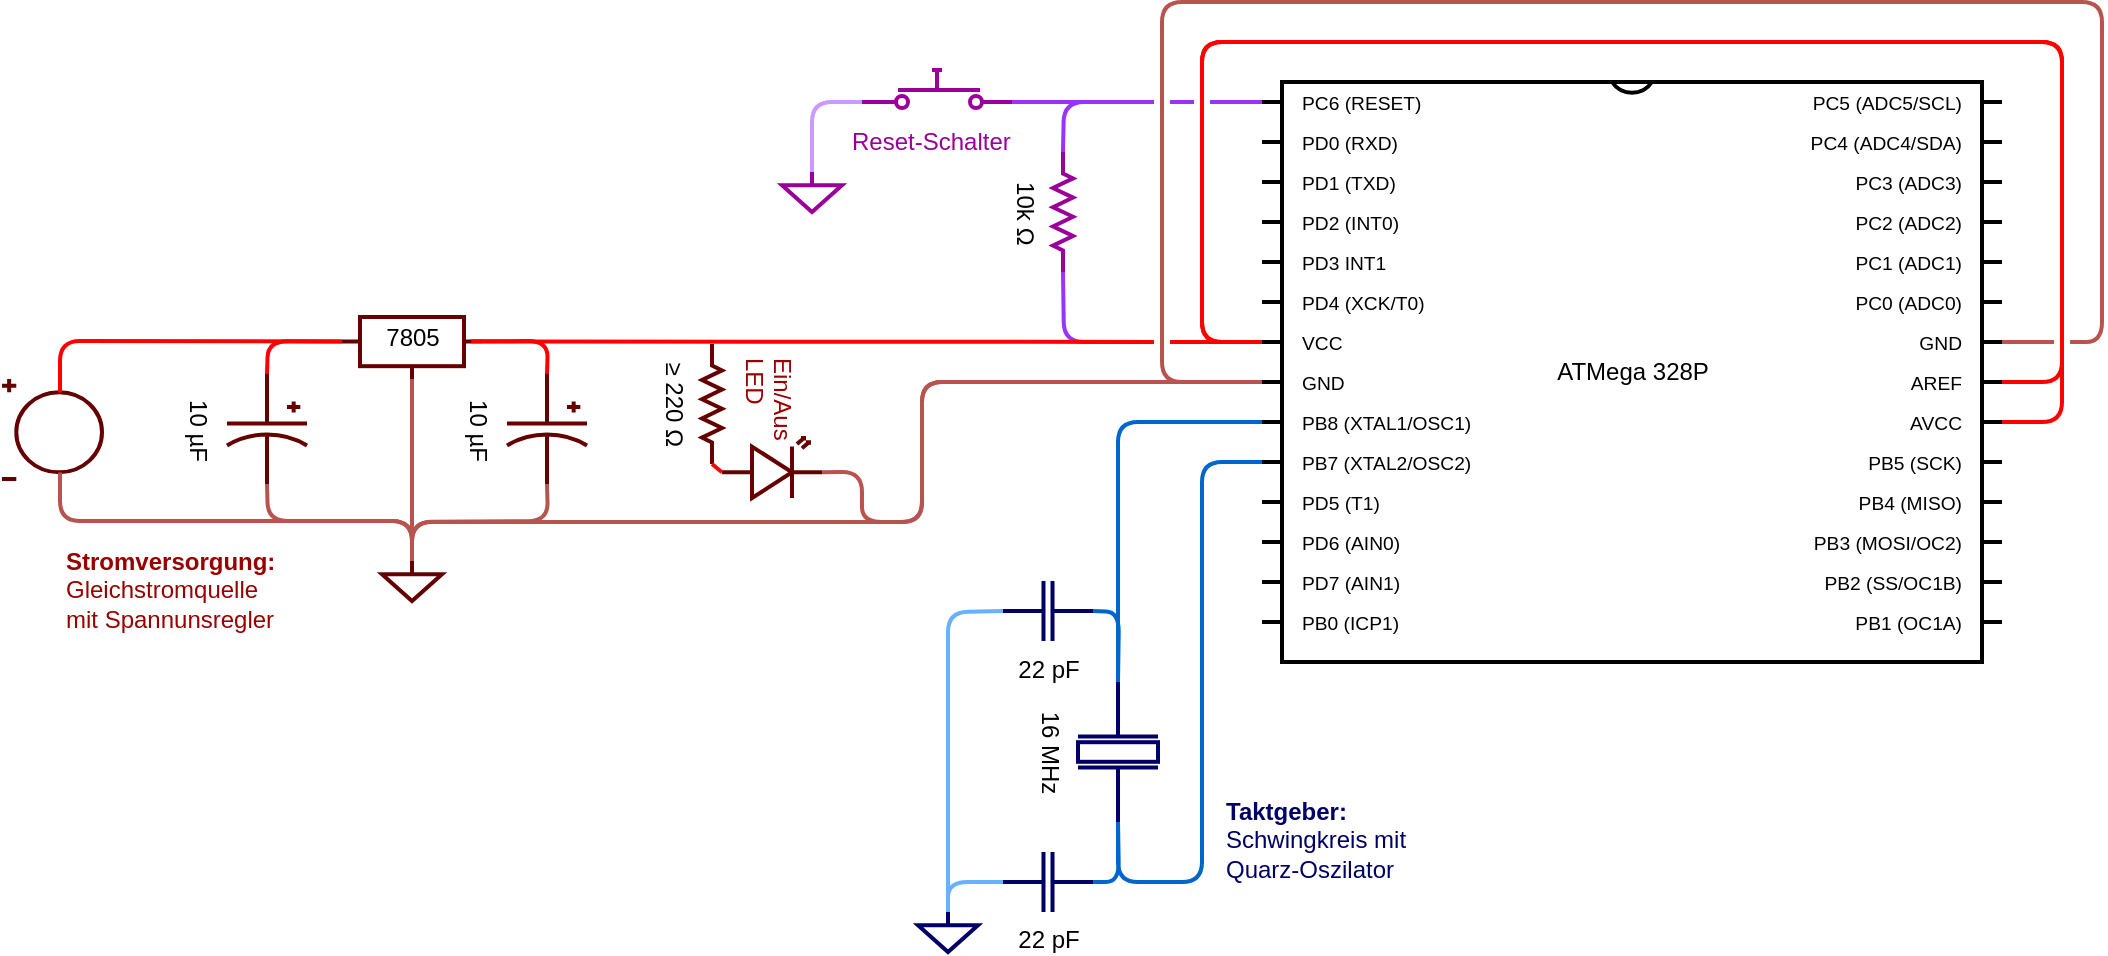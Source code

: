 <mxfile pages="2" version="11.2.4" type="device"><diagram name="Grundschaltung" id="7e0a89b8-554c-2b80-1dc8-d5c74ca68de4"><mxGraphModel dx="1567" dy="642" grid="1" gridSize="10" guides="1" tooltips="1" connect="1" arrows="1" fold="1" page="0" pageScale="1" pageWidth="1100" pageHeight="850" background="#ffffff" math="0" shadow="0"><root><mxCell id="0"/><mxCell id="1" parent="0"/><mxCell id="R-vUbkfp-k2koUblmmPQ-37" value="" style="endArrow=none;html=1;strokeColor=#FF0000;strokeWidth=2;exitX=0;exitY=0;exitDx=0;exitDy=130;exitPerimeter=0;entryX=1;entryY=0;entryDx=0;entryDy=150;entryPerimeter=0;jumpStyle=gap;" parent="1" source="R-vUbkfp-k2koUblmmPQ-1" target="R-vUbkfp-k2koUblmmPQ-1" edge="1"><mxGeometry width="100" relative="1" as="geometry"><mxPoint x="430" y="870" as="sourcePoint"/><mxPoint x="530" y="870" as="targetPoint"/><Array as="points"><mxPoint x="520" y="530"/><mxPoint x="520" y="380"/><mxPoint x="950" y="380"/><mxPoint x="950" y="550"/></Array></mxGeometry></mxCell><mxCell id="R-vUbkfp-k2koUblmmPQ-38" value="" style="endArrow=none;html=1;strokeColor=#FF0000;strokeWidth=2;exitX=0;exitY=0;exitDx=0;exitDy=130;exitPerimeter=0;entryX=1;entryY=0;entryDx=0;entryDy=170;entryPerimeter=0;jumpStyle=gap;" parent="1" source="R-vUbkfp-k2koUblmmPQ-1" target="R-vUbkfp-k2koUblmmPQ-1" edge="1"><mxGeometry width="100" relative="1" as="geometry"><mxPoint x="880" y="580" as="sourcePoint"/><mxPoint x="980" y="580" as="targetPoint"/><Array as="points"><mxPoint x="520" y="530"/><mxPoint x="520" y="380"/><mxPoint x="950" y="380"/><mxPoint x="950" y="570"/></Array></mxGeometry></mxCell><mxCell id="R-vUbkfp-k2koUblmmPQ-36" value="" style="endArrow=none;html=1;strokeColor=#b85450;strokeWidth=2;exitX=0;exitY=0;exitDx=0;exitDy=150;exitPerimeter=0;entryX=1;entryY=0;entryDx=0;entryDy=130;entryPerimeter=0;jumpStyle=gap;fillColor=#f8cecc;" parent="1" source="R-vUbkfp-k2koUblmmPQ-1" target="R-vUbkfp-k2koUblmmPQ-1" edge="1"><mxGeometry width="100" relative="1" as="geometry"><mxPoint x="430" y="660" as="sourcePoint"/><mxPoint x="530" y="660" as="targetPoint"/><Array as="points"><mxPoint x="500" y="550"/><mxPoint x="500" y="360"/><mxPoint x="970" y="360"/><mxPoint x="970" y="530"/></Array></mxGeometry></mxCell><mxCell id="R-vUbkfp-k2koUblmmPQ-67" value="" style="endArrow=none;html=1;strokeColor=#9933FF;strokeWidth=2;fontColor=#990099;entryX=0;entryY=0;entryDx=0;entryDy=130;entryPerimeter=0;exitX=1;exitY=0.5;exitDx=0;exitDy=0;exitPerimeter=0;jumpStyle=gap;" parent="1" source="R-vUbkfp-k2koUblmmPQ-57" target="R-vUbkfp-k2koUblmmPQ-1" edge="1"><mxGeometry width="100" relative="1" as="geometry"><mxPoint x="290" y="490" as="sourcePoint"/><mxPoint x="390" y="490" as="targetPoint"/><Array as="points"><mxPoint x="451" y="530"/></Array></mxGeometry></mxCell><mxCell id="R-vUbkfp-k2koUblmmPQ-1" value="ATMega 328P" style="shadow=0;dashed=0;align=center;fillColor=#ffffff;html=1;strokeWidth=2;shape=mxgraph.electrical.logic_gates.dual_inline_ic;labelNames=PC6 (RESET),PD0 (RXD),PD1 (TXD),PD2 (INT0),PD3 INT1,PD4 (XCK/T0),VCC,GND,PB8 (XTAL1/OSC1),PB7 (XTAL2/OSC2),PD5 (T1),PD6 (AIN0),PD7 (AIN1),PB0 (ICP1),PB1 (OC1A),PB2 (SS/OC1B),PB3 (MOSI/OC2),PB4 (MISO),PB5 (SCK),AVCC,AREF,GND,PC0 (ADC0),PC1 (ADC1),PC2 (ADC2),PC3 (ADC3),PC4 (ADC4/SDA),PC5 (ADC5/SCL);pinLabelType=cust;pinSpacing=20;labelCount=28;" parent="1" vertex="1"><mxGeometry x="550" y="400" width="370" height="290" as="geometry"/></mxCell><mxCell id="R-vUbkfp-k2koUblmmPQ-3" value="16 MHz" style="pointerEvents=1;verticalLabelPosition=bottom;shadow=0;dashed=0;align=center;fillColor=#ffffff;html=1;verticalAlign=top;strokeWidth=2;shape=mxgraph.electrical.miscellaneous.crystal_1;rotation=90;strokeColor=#000066;" parent="1" vertex="1"><mxGeometry x="443" y="715" width="70" height="40" as="geometry"/></mxCell><mxCell id="R-vUbkfp-k2koUblmmPQ-5" value="" style="verticalLabelPosition=bottom;shadow=0;dashed=0;align=center;fillColor=#ffffff;html=1;verticalAlign=top;strokeWidth=2;shape=mxgraph.electrical.abstract.voltage_regulator;strokeColor=#660000;" parent="1" vertex="1"><mxGeometry x="90" y="517.5" width="70" height="31" as="geometry"/></mxCell><mxCell id="R-vUbkfp-k2koUblmmPQ-6" value="&lt;div&gt;7805&lt;/div&gt;" style="text;html=1;resizable=0;points=[];autosize=1;align=center;verticalAlign=top;spacingTop=-4;strokeColor=none;" parent="1" vertex="1"><mxGeometry x="105" y="517.5" width="40" height="20" as="geometry"/></mxCell><mxCell id="R-vUbkfp-k2koUblmmPQ-9" value="" style="pointerEvents=1;verticalLabelPosition=bottom;shadow=0;dashed=0;align=center;fillColor=#ffffff;html=1;verticalAlign=top;strokeWidth=2;shape=mxgraph.electrical.signal_sources.signal_ground;strokeColor=#660000;" parent="1" vertex="1"><mxGeometry x="110" y="639.5" width="30" height="20" as="geometry"/></mxCell><mxCell id="R-vUbkfp-k2koUblmmPQ-10" value="" style="endArrow=none;html=1;strokeColor=#b85450;strokeWidth=2;entryX=0;entryY=0;entryDx=0;entryDy=150;entryPerimeter=0;jumpStyle=gap;exitX=0.5;exitY=0;exitDx=0;exitDy=0;exitPerimeter=0;fillColor=#f8cecc;" parent="1" source="R-vUbkfp-k2koUblmmPQ-9" target="R-vUbkfp-k2koUblmmPQ-1" edge="1"><mxGeometry width="100" relative="1" as="geometry"><mxPoint x="365" y="560" as="sourcePoint"/><mxPoint x="485" y="770" as="targetPoint"/><Array as="points"><mxPoint x="125" y="620"/><mxPoint x="285" y="620"/><mxPoint x="380" y="620"/><mxPoint x="380" y="550"/></Array></mxGeometry></mxCell><mxCell id="R-vUbkfp-k2koUblmmPQ-11" value="" style="endArrow=none;html=1;strokeColor=#FF0000;strokeWidth=2;entryX=0;entryY=0;entryDx=0;entryDy=130;entryPerimeter=0;exitX=1;exitY=0.395;exitDx=0;exitDy=0;exitPerimeter=0;jumpStyle=gap;" parent="1" source="R-vUbkfp-k2koUblmmPQ-5" target="R-vUbkfp-k2koUblmmPQ-1" edge="1"><mxGeometry width="100" relative="1" as="geometry"><mxPoint x="315" y="530" as="sourcePoint"/><mxPoint x="415" y="530" as="targetPoint"/></mxGeometry></mxCell><mxCell id="R-vUbkfp-k2koUblmmPQ-12" value="" style="endArrow=none;html=1;strokeColor=#b85450;strokeWidth=2;entryX=0.5;entryY=1;entryDx=0;entryDy=0;entryPerimeter=0;exitX=0.5;exitY=0;exitDx=0;exitDy=0;exitPerimeter=0;jumpStyle=gap;fillColor=#f8cecc;" parent="1" source="R-vUbkfp-k2koUblmmPQ-9" target="R-vUbkfp-k2koUblmmPQ-5" edge="1"><mxGeometry width="100" relative="1" as="geometry"><mxPoint x="125" y="709.5" as="sourcePoint"/><mxPoint x="225" y="709.5" as="targetPoint"/></mxGeometry></mxCell><mxCell id="R-vUbkfp-k2koUblmmPQ-13" value="" style="pointerEvents=1;verticalLabelPosition=bottom;shadow=0;dashed=0;align=center;fillColor=#ffffff;html=1;verticalAlign=top;strokeWidth=2;shape=mxgraph.electrical.signal_sources.dc_source_1;strokeColor=#660000;" parent="1" vertex="1"><mxGeometry x="-80" y="548.5" width="50" height="50" as="geometry"/></mxCell><mxCell id="R-vUbkfp-k2koUblmmPQ-14" value="" style="endArrow=none;html=1;strokeColor=#FF0000;strokeWidth=2;exitX=0.58;exitY=0.135;exitDx=0;exitDy=0;exitPerimeter=0;entryX=0;entryY=0.395;entryDx=0;entryDy=0;entryPerimeter=0;jumpStyle=gap;" parent="1" source="R-vUbkfp-k2koUblmmPQ-13" target="R-vUbkfp-k2koUblmmPQ-5" edge="1"><mxGeometry width="100" relative="1" as="geometry"><mxPoint x="55" y="669.5" as="sourcePoint"/><mxPoint x="155" y="669.5" as="targetPoint"/><Array as="points"><mxPoint x="-51" y="529.5"/></Array></mxGeometry></mxCell><mxCell id="R-vUbkfp-k2koUblmmPQ-15" value="" style="endArrow=none;html=1;strokeColor=#b85450;strokeWidth=2;exitX=0.58;exitY=0.935;exitDx=0;exitDy=0;exitPerimeter=0;entryX=0.5;entryY=0;entryDx=0;entryDy=0;entryPerimeter=0;jumpStyle=gap;fillColor=#f8cecc;" parent="1" source="R-vUbkfp-k2koUblmmPQ-13" target="R-vUbkfp-k2koUblmmPQ-9" edge="1"><mxGeometry width="100" relative="1" as="geometry"><mxPoint x="85" y="669.5" as="sourcePoint"/><mxPoint x="135" y="589.5" as="targetPoint"/><Array as="points"><mxPoint x="-51" y="619.5"/><mxPoint x="125" y="619.5"/></Array></mxGeometry></mxCell><mxCell id="R-vUbkfp-k2koUblmmPQ-16" value="&lt;div&gt;&lt;b&gt;&lt;font color=&quot;#990000&quot;&gt;Stromversorgung:&lt;/font&gt;&lt;/b&gt;&lt;/div&gt;&lt;div&gt;&lt;font color=&quot;#990000&quot;&gt;Gleichstromquelle&lt;/font&gt;&lt;/div&gt;&lt;div&gt;&lt;font color=&quot;#990000&quot;&gt;mit Spannunsregler&lt;br&gt;&lt;/font&gt;&lt;/div&gt;" style="text;html=1;resizable=0;points=[];autosize=1;align=left;verticalAlign=top;spacingTop=-4;" parent="1" vertex="1"><mxGeometry x="-50" y="629.5" width="120" height="40" as="geometry"/></mxCell><mxCell id="R-vUbkfp-k2koUblmmPQ-17" value="10 µF" style="pointerEvents=1;verticalLabelPosition=bottom;shadow=0;dashed=0;align=center;fillColor=#ffffff;html=1;verticalAlign=top;strokeWidth=2;shape=mxgraph.electrical.capacitors.capacitor_3;rotation=90;strokeColor=#660000;" parent="1" vertex="1"><mxGeometry x="165" y="553.5" width="55" height="40" as="geometry"/></mxCell><mxCell id="R-vUbkfp-k2koUblmmPQ-18" value="10 µF" style="pointerEvents=1;verticalLabelPosition=bottom;shadow=0;dashed=0;align=center;fillColor=#ffffff;html=1;verticalAlign=top;strokeWidth=2;shape=mxgraph.electrical.capacitors.capacitor_3;rotation=90;strokeColor=#660000;" parent="1" vertex="1"><mxGeometry x="25" y="553.5" width="55" height="40" as="geometry"/></mxCell><mxCell id="R-vUbkfp-k2koUblmmPQ-19" value="" style="endArrow=none;html=1;strokeColor=#FF0000;strokeWidth=2;exitX=0;exitY=0.5;exitDx=0;exitDy=0;exitPerimeter=0;entryX=0;entryY=0.395;entryDx=0;entryDy=0;entryPerimeter=0;jumpStyle=gap;" parent="1" source="R-vUbkfp-k2koUblmmPQ-18" target="R-vUbkfp-k2koUblmmPQ-5" edge="1"><mxGeometry width="100" relative="1" as="geometry"><mxPoint y="729.5" as="sourcePoint"/><mxPoint x="100" y="729.5" as="targetPoint"/><Array as="points"><mxPoint x="53" y="529.5"/></Array></mxGeometry></mxCell><mxCell id="R-vUbkfp-k2koUblmmPQ-20" value="" style="endArrow=none;html=1;strokeColor=#b85450;strokeWidth=2;exitX=1;exitY=0.5;exitDx=0;exitDy=0;exitPerimeter=0;entryX=0.5;entryY=0;entryDx=0;entryDy=0;entryPerimeter=0;jumpStyle=gap;fillColor=#f8cecc;" parent="1" source="R-vUbkfp-k2koUblmmPQ-18" target="R-vUbkfp-k2koUblmmPQ-9" edge="1"><mxGeometry width="100" relative="1" as="geometry"><mxPoint x="60" y="689.5" as="sourcePoint"/><mxPoint x="160" y="689.5" as="targetPoint"/><Array as="points"><mxPoint x="53" y="619.5"/><mxPoint x="125" y="619.5"/></Array></mxGeometry></mxCell><mxCell id="R-vUbkfp-k2koUblmmPQ-21" value="" style="endArrow=none;html=1;strokeColor=#b85450;strokeWidth=2;exitX=1;exitY=0.5;exitDx=0;exitDy=0;exitPerimeter=0;entryX=0.5;entryY=0;entryDx=0;entryDy=0;entryPerimeter=0;jumpStyle=gap;fillColor=#f8cecc;" parent="1" source="R-vUbkfp-k2koUblmmPQ-17" target="R-vUbkfp-k2koUblmmPQ-9" edge="1"><mxGeometry width="100" relative="1" as="geometry"><mxPoint x="180" y="669.5" as="sourcePoint"/><mxPoint x="193" y="659.5" as="targetPoint"/><Array as="points"><mxPoint x="193" y="619.5"/><mxPoint x="125" y="620"/></Array></mxGeometry></mxCell><mxCell id="R-vUbkfp-k2koUblmmPQ-22" value="" style="endArrow=none;html=1;strokeColor=#FF0000;strokeWidth=2;exitX=0;exitY=0.5;exitDx=0;exitDy=0;exitPerimeter=0;entryX=0.923;entryY=0.392;entryDx=0;entryDy=0;entryPerimeter=0;jumpStyle=gap;" parent="1" source="R-vUbkfp-k2koUblmmPQ-17" target="R-vUbkfp-k2koUblmmPQ-5" edge="1"><mxGeometry width="100" relative="1" as="geometry"><mxPoint x="130" y="719.5" as="sourcePoint"/><mxPoint x="230" y="719.5" as="targetPoint"/><Array as="points"><mxPoint x="193" y="529.5"/></Array></mxGeometry></mxCell><mxCell id="R-vUbkfp-k2koUblmmPQ-25" value="" style="verticalLabelPosition=bottom;shadow=0;dashed=0;align=center;fillColor=#ffffff;html=1;verticalAlign=top;strokeWidth=2;shape=mxgraph.electrical.opto_electronics.led_2;pointerEvents=1;strokeColor=#660000;" parent="1" vertex="1"><mxGeometry x="280" y="578" width="50" height="30" as="geometry"/></mxCell><mxCell id="R-vUbkfp-k2koUblmmPQ-26" value="&lt;span class=&quot;box&quot;&gt;≥ &lt;/span&gt;220 &lt;span class=&quot;box&quot;&gt;Ω&lt;/span&gt;" style="pointerEvents=1;verticalLabelPosition=bottom;shadow=0;dashed=0;align=center;fillColor=#ffffff;html=1;verticalAlign=top;strokeWidth=2;shape=mxgraph.electrical.resistors.resistor_2;rotation=90;strokeColor=#660000;" parent="1" vertex="1"><mxGeometry x="245" y="556" width="60" height="10" as="geometry"/></mxCell><mxCell id="R-vUbkfp-k2koUblmmPQ-27" value="" style="endArrow=none;html=1;strokeColor=#FF0000;strokeWidth=2;exitX=1;exitY=0.5;exitDx=0;exitDy=0;exitPerimeter=0;entryX=0;entryY=0.57;entryDx=0;entryDy=0;entryPerimeter=0;jumpStyle=gap;" parent="1" source="R-vUbkfp-k2koUblmmPQ-26" target="R-vUbkfp-k2koUblmmPQ-25" edge="1"><mxGeometry width="100" relative="1" as="geometry"><mxPoint x="300" y="658" as="sourcePoint"/><mxPoint x="400" y="658" as="targetPoint"/></mxGeometry></mxCell><mxCell id="R-vUbkfp-k2koUblmmPQ-28" value="&lt;div&gt;&lt;font color=&quot;#990000&quot;&gt;Ein/Aus&lt;/font&gt;&lt;/div&gt;&lt;div&gt;&lt;font color=&quot;#990000&quot;&gt;LED&lt;/font&gt;&lt;/div&gt;" style="text;html=1;resizable=0;points=[];autosize=1;align=left;verticalAlign=top;spacingTop=-4;rotation=90;" parent="1" vertex="1"><mxGeometry x="275" y="551" width="60" height="30" as="geometry"/></mxCell><mxCell id="R-vUbkfp-k2koUblmmPQ-41" value="" style="endArrow=none;html=1;strokeColor=#b85450;strokeWidth=2;fillColor=#f8cecc;jumpStyle=gap;entryX=0;entryY=0;entryDx=0;entryDy=150;entryPerimeter=0;exitX=1;exitY=0.57;exitDx=0;exitDy=0;exitPerimeter=0;" parent="1" source="R-vUbkfp-k2koUblmmPQ-25" target="R-vUbkfp-k2koUblmmPQ-1" edge="1"><mxGeometry width="100" relative="1" as="geometry"><mxPoint x="430" y="595" as="sourcePoint"/><mxPoint x="100" y="770" as="targetPoint"/><Array as="points"><mxPoint x="350" y="595"/><mxPoint x="350" y="620"/><mxPoint x="380" y="620"/><mxPoint x="380" y="550"/></Array></mxGeometry></mxCell><mxCell id="R-vUbkfp-k2koUblmmPQ-44" value="22 pF" style="pointerEvents=1;verticalLabelPosition=bottom;shadow=0;dashed=0;align=center;fillColor=#ffffff;html=1;verticalAlign=top;strokeWidth=2;shape=mxgraph.electrical.capacitors.capacitor_1;strokeColor=#000066;" parent="1" vertex="1"><mxGeometry x="420.5" y="785" width="45" height="30" as="geometry"/></mxCell><mxCell id="R-vUbkfp-k2koUblmmPQ-45" value="" style="endArrow=none;html=1;strokeColor=#0066CC;strokeWidth=2;exitX=1;exitY=0.5;exitDx=0;exitDy=0;exitPerimeter=0;entryX=1;entryY=0.5;entryDx=0;entryDy=0;entryPerimeter=0;jumpStyle=gap;fillColor=#dae8fc;" parent="1" source="R-vUbkfp-k2koUblmmPQ-44" target="R-vUbkfp-k2koUblmmPQ-3" edge="1"><mxGeometry width="100" relative="1" as="geometry"><mxPoint x="403" y="915" as="sourcePoint"/><mxPoint x="503" y="915" as="targetPoint"/><Array as="points"><mxPoint x="478.5" y="800"/></Array></mxGeometry></mxCell><mxCell id="R-vUbkfp-k2koUblmmPQ-47" value="22 pF" style="pointerEvents=1;verticalLabelPosition=bottom;shadow=0;dashed=0;align=center;fillColor=#ffffff;html=1;verticalAlign=top;strokeWidth=2;shape=mxgraph.electrical.capacitors.capacitor_1;strokeColor=#000066;" parent="1" vertex="1"><mxGeometry x="420.5" y="649.5" width="45" height="30" as="geometry"/></mxCell><mxCell id="R-vUbkfp-k2koUblmmPQ-48" value="" style="endArrow=none;html=1;strokeColor=#0066CC;strokeWidth=2;exitX=1;exitY=0.5;exitDx=0;exitDy=0;exitPerimeter=0;entryX=0;entryY=0.5;entryDx=0;entryDy=0;entryPerimeter=0;jumpStyle=gap;" parent="1" source="R-vUbkfp-k2koUblmmPQ-47" target="R-vUbkfp-k2koUblmmPQ-3" edge="1"><mxGeometry width="100" relative="1" as="geometry"><mxPoint x="486.5" y="874.5" as="sourcePoint"/><mxPoint x="586.5" y="874.5" as="targetPoint"/><Array as="points"><mxPoint x="478.5" y="665"/></Array></mxGeometry></mxCell><mxCell id="R-vUbkfp-k2koUblmmPQ-49" value="" style="pointerEvents=1;verticalLabelPosition=bottom;shadow=0;dashed=0;align=center;fillColor=#ffffff;html=1;verticalAlign=top;strokeWidth=2;shape=mxgraph.electrical.signal_sources.signal_ground;strokeColor=#000066;rotation=0;" parent="1" vertex="1"><mxGeometry x="378" y="815" width="30" height="20" as="geometry"/></mxCell><mxCell id="R-vUbkfp-k2koUblmmPQ-50" value="" style="endArrow=none;html=1;strokeColor=#66B2FF;strokeWidth=2;exitX=0.5;exitY=0;exitDx=0;exitDy=0;exitPerimeter=0;entryX=0;entryY=0.5;entryDx=0;entryDy=0;entryPerimeter=0;jumpStyle=gap;" parent="1" source="R-vUbkfp-k2koUblmmPQ-49" target="R-vUbkfp-k2koUblmmPQ-47" edge="1"><mxGeometry width="100" relative="1" as="geometry"><mxPoint x="380.5" y="905" as="sourcePoint"/><mxPoint x="480.5" y="905" as="targetPoint"/><Array as="points"><mxPoint x="393" y="665"/></Array></mxGeometry></mxCell><mxCell id="R-vUbkfp-k2koUblmmPQ-51" value="" style="endArrow=none;html=1;strokeColor=#66B2FF;strokeWidth=2;exitX=0.5;exitY=0;exitDx=0;exitDy=0;exitPerimeter=0;entryX=0;entryY=0.5;entryDx=0;entryDy=0;entryPerimeter=0;jumpStyle=gap;" parent="1" source="R-vUbkfp-k2koUblmmPQ-49" target="R-vUbkfp-k2koUblmmPQ-44" edge="1"><mxGeometry width="100" relative="1" as="geometry"><mxPoint x="310.5" y="845" as="sourcePoint"/><mxPoint x="410.5" y="845" as="targetPoint"/><Array as="points"><mxPoint x="393" y="800"/></Array></mxGeometry></mxCell><mxCell id="R-vUbkfp-k2koUblmmPQ-52" value="" style="endArrow=none;html=1;strokeColor=#0066CC;strokeWidth=2;exitX=0;exitY=0.5;exitDx=0;exitDy=0;exitPerimeter=0;entryX=0;entryY=0;entryDx=0;entryDy=170;entryPerimeter=0;jumpStyle=gap;" parent="1" source="R-vUbkfp-k2koUblmmPQ-3" target="R-vUbkfp-k2koUblmmPQ-1" edge="1"><mxGeometry width="100" relative="1" as="geometry"><mxPoint x="540" y="810" as="sourcePoint"/><mxPoint x="640" y="810" as="targetPoint"/><Array as="points"><mxPoint x="478" y="670"/><mxPoint x="478" y="570"/></Array></mxGeometry></mxCell><mxCell id="R-vUbkfp-k2koUblmmPQ-53" value="" style="endArrow=none;html=1;strokeColor=#0066CC;strokeWidth=2;exitX=1;exitY=0.5;exitDx=0;exitDy=0;exitPerimeter=0;entryX=0;entryY=0;entryDx=0;entryDy=190;entryPerimeter=0;jumpStyle=gap;" parent="1" source="R-vUbkfp-k2koUblmmPQ-3" target="R-vUbkfp-k2koUblmmPQ-1" edge="1"><mxGeometry width="100" relative="1" as="geometry"><mxPoint x="510" y="800" as="sourcePoint"/><mxPoint x="610" y="800" as="targetPoint"/><Array as="points"><mxPoint x="478" y="800"/><mxPoint x="520" y="800"/><mxPoint x="520" y="590"/></Array></mxGeometry></mxCell><mxCell id="R-vUbkfp-k2koUblmmPQ-54" value="&lt;div&gt;&lt;font&gt;&lt;b&gt;Taktgeber:&lt;/b&gt;&lt;/font&gt;&lt;/div&gt;&lt;div&gt;&lt;font&gt;Schwingkreis mit &lt;/font&gt;&lt;/div&gt;&lt;div&gt;&lt;font&gt;Quarz-Oszilator&lt;br&gt;&lt;/font&gt;&lt;/div&gt;" style="text;html=1;resizable=0;points=[];autosize=1;align=left;verticalAlign=top;spacingTop=-4;fontColor=#000066;" parent="1" vertex="1"><mxGeometry x="530" y="755" width="110" height="40" as="geometry"/></mxCell><mxCell id="R-vUbkfp-k2koUblmmPQ-57" value="10k &lt;span class=&quot;box&quot;&gt;Ω&lt;/span&gt;" style="pointerEvents=1;verticalLabelPosition=bottom;shadow=0;dashed=0;align=center;fillColor=#ffffff;html=1;verticalAlign=top;strokeWidth=2;shape=mxgraph.electrical.resistors.resistor_2;rotation=90;strokeColor=#990099;" parent="1" vertex="1"><mxGeometry x="420.5" y="460" width="60" height="10" as="geometry"/></mxCell><mxCell id="R-vUbkfp-k2koUblmmPQ-58" value="" style="pointerEvents=1;verticalLabelPosition=bottom;shadow=0;dashed=0;align=center;fillColor=#ffffff;html=1;verticalAlign=top;strokeWidth=2;shape=mxgraph.electrical.signal_sources.signal_ground;strokeColor=#990099;rotation=0;" parent="1" vertex="1"><mxGeometry x="310" y="445" width="30" height="20" as="geometry"/></mxCell><mxCell id="R-vUbkfp-k2koUblmmPQ-59" value="" style="pointerEvents=1;verticalLabelPosition=bottom;shadow=0;dashed=0;align=center;fillColor=#ffffff;html=1;verticalAlign=top;strokeWidth=2;shape=mxgraph.electrical.electro-mechanical.push_switch_no;fontColor=#000066;strokeColor=#990099;" parent="1" vertex="1"><mxGeometry x="350" y="394" width="75" height="19" as="geometry"/></mxCell><mxCell id="R-vUbkfp-k2koUblmmPQ-60" value="Reset-Schalter" style="text;html=1;resizable=0;points=[];autosize=1;align=left;verticalAlign=top;spacingTop=-4;fontColor=#990099;" parent="1" vertex="1"><mxGeometry x="343" y="420" width="100" height="20" as="geometry"/></mxCell><mxCell id="R-vUbkfp-k2koUblmmPQ-62" value="" style="endArrow=none;html=1;strokeColor=#9933FF;strokeWidth=2;fontColor=#990099;exitX=0;exitY=0;exitDx=0;exitDy=10;exitPerimeter=0;entryX=0;entryY=0.5;entryDx=0;entryDy=0;entryPerimeter=0;jumpStyle=gap;" parent="1" source="R-vUbkfp-k2koUblmmPQ-1" target="R-vUbkfp-k2koUblmmPQ-57" edge="1"><mxGeometry width="100" relative="1" as="geometry"><mxPoint x="247.5" y="970" as="sourcePoint"/><mxPoint x="347.5" y="970" as="targetPoint"/><Array as="points"><mxPoint x="451" y="410"/></Array></mxGeometry></mxCell><mxCell id="R-vUbkfp-k2koUblmmPQ-65" value="" style="endArrow=none;html=1;strokeColor=#CC99FF;strokeWidth=2;fontColor=#990099;exitX=0;exitY=0.84;exitDx=0;exitDy=0;exitPerimeter=0;entryX=0.5;entryY=0;entryDx=0;entryDy=0;entryPerimeter=0;jumpStyle=gap;fillColor=#e1d5e7;" parent="1" source="R-vUbkfp-k2koUblmmPQ-59" target="R-vUbkfp-k2koUblmmPQ-58" edge="1"><mxGeometry width="100" relative="1" as="geometry"><mxPoint x="247.5" y="900" as="sourcePoint"/><mxPoint x="347.5" y="900" as="targetPoint"/><Array as="points"><mxPoint x="325" y="410"/></Array></mxGeometry></mxCell><mxCell id="R-vUbkfp-k2koUblmmPQ-66" value="" style="endArrow=none;html=1;strokeColor=#9933FF;strokeWidth=2;fontColor=#990099;exitX=1;exitY=0.84;exitDx=0;exitDy=0;exitPerimeter=0;entryX=0;entryY=0;entryDx=0;entryDy=10;entryPerimeter=0;jumpStyle=gap;" parent="1" source="R-vUbkfp-k2koUblmmPQ-59" target="R-vUbkfp-k2koUblmmPQ-1" edge="1"><mxGeometry width="100" relative="1" as="geometry"><mxPoint x="337" y="369" as="sourcePoint"/><mxPoint x="460" y="360" as="targetPoint"/></mxGeometry></mxCell></root></mxGraphModel></diagram><diagram id="3DWiXxbu8J3Wpcb33vPO" name="LED-Matrix"><mxGraphModel dx="2442" dy="1523" grid="1" gridSize="10" guides="1" tooltips="1" connect="1" arrows="1" fold="1" page="0" pageScale="1" pageWidth="827" pageHeight="1169" math="0" shadow="0"><root><mxCell id="T-JjVf2X_12lPP-wKbny-0"/><mxCell id="T-JjVf2X_12lPP-wKbny-1" parent="T-JjVf2X_12lPP-wKbny-0"/><mxCell id="T-JjVf2X_12lPP-wKbny-2" value="&lt;div&gt;LED-Matrix&lt;/div&gt;&lt;div&gt;MAX7219&lt;br&gt;&lt;/div&gt;" style="shadow=0;dashed=0;align=center;fillColor=#ffffff;html=1;strokeWidth=2;shape=mxgraph.electrical.logic_gates.dual_inline_ic;labelNames=VCC,GND,CLK,DIn,CS/Load;labelCount=5;pinLabelType=cust;" parent="T-JjVf2X_12lPP-wKbny-1" vertex="1"><mxGeometry x="40" y="320" width="170" height="110" as="geometry"/></mxCell><mxCell id="OC3Yd5sOnrfzuJSNOcQg-0" value="ATMega 328P" style="shadow=0;dashed=0;align=center;fillColor=#ffffff;html=1;strokeWidth=2;shape=mxgraph.electrical.logic_gates.dual_inline_ic;labelNames=PC6 (RESET),PD0 (RXD),PD1 (TXD),PD2 (INT0),PD3 INT1,PD4 (XCK/T0),VCC,GND,PB8 (XTAL1/OSC1),PB7 (XTAL2/OSC2),PD5 (T1),PD6 (AIN0),PD7 (AIN1),PB0 (ICP1),PB1 (OC1A),PB2 (SS/OC1B),PB3 (MOSI/OC2),PB4 (MISO),PB5 (SCK),AVCC,AREF,GND,PC0 (ADC0),PC1 (ADC1),PC2 (ADC2),PC3 (ADC3),PC4 (ADC4/SDA),PC5 (ADC5/SCL);pinLabelType=cust;pinSpacing=20;labelCount=28;" parent="T-JjVf2X_12lPP-wKbny-1" vertex="1"><mxGeometry x="40" y="-40" width="370" height="290" as="geometry"/></mxCell><mxCell id="OC3Yd5sOnrfzuJSNOcQg-15" value="1k &lt;span class=&quot;box&quot;&gt;Ω&lt;/span&gt;" style="pointerEvents=1;verticalLabelPosition=bottom;shadow=0;dashed=0;align=center;fillColor=#ffffff;html=1;verticalAlign=top;strokeWidth=2;shape=mxgraph.electrical.resistors.resistor_2;" parent="T-JjVf2X_12lPP-wKbny-1" vertex="1"><mxGeometry x="-72.5" y="65.5" width="55" height="9" as="geometry"/></mxCell><mxCell id="OC3Yd5sOnrfzuJSNOcQg-16" value="Taster" style="pointerEvents=1;verticalLabelPosition=bottom;shadow=0;dashed=0;align=center;fillColor=#ffffff;html=1;verticalAlign=top;strokeWidth=2;shape=mxgraph.electrical.electro-mechanical.push_switch_no;rotation=-90;" parent="T-JjVf2X_12lPP-wKbny-1" vertex="1"><mxGeometry x="-240" y="100" width="70" height="30" as="geometry"/></mxCell><mxCell id="OC3Yd5sOnrfzuJSNOcQg-17" value="10 µF" style="pointerEvents=1;verticalLabelPosition=bottom;shadow=0;dashed=0;align=center;fillColor=#ffffff;html=1;verticalAlign=top;strokeWidth=2;shape=mxgraph.electrical.capacitors.capacitor_3;rotation=-90;flipH=1;" parent="T-JjVf2X_12lPP-wKbny-1" vertex="1"><mxGeometry x="-162" y="88" width="50" height="45" as="geometry"/></mxCell><mxCell id="OC3Yd5sOnrfzuJSNOcQg-24" value="" style="endArrow=none;html=1;strokeColor=#FF8000;strokeWidth=2;fontColor=#990099;entryX=0;entryY=0;entryDx=0;entryDy=110;entryPerimeter=0;exitX=1;exitY=0.5;exitDx=0;exitDy=0;exitPerimeter=0;jumpStyle=gap;" parent="T-JjVf2X_12lPP-wKbny-1" source="OC3Yd5sOnrfzuJSNOcQg-15" target="OC3Yd5sOnrfzuJSNOcQg-0" edge="1"><mxGeometry width="100" relative="1" as="geometry"><mxPoint x="-120" y="150" as="sourcePoint"/><mxPoint x="-20" y="150" as="targetPoint"/></mxGeometry></mxCell><mxCell id="OC3Yd5sOnrfzuJSNOcQg-29" value="" style="endArrow=none;html=1;strokeColor=#990000;strokeWidth=2;fontColor=#990099;entryX=0;entryY=0;entryDx=0;entryDy=130;entryPerimeter=0;exitX=0;exitY=0;exitDx=0;exitDy=10;exitPerimeter=0;jumpStyle=gap;" parent="T-JjVf2X_12lPP-wKbny-1" source="T-JjVf2X_12lPP-wKbny-2" target="OC3Yd5sOnrfzuJSNOcQg-0" edge="1"><mxGeometry width="100" relative="1" as="geometry"><mxPoint x="-160" y="270" as="sourcePoint"/><mxPoint x="-60" y="270" as="targetPoint"/><Array as="points"><mxPoint x="20" y="330"/><mxPoint x="20" y="90"/></Array></mxGeometry></mxCell><mxCell id="OC3Yd5sOnrfzuJSNOcQg-30" value="" style="endArrow=none;html=1;strokeColor=#990000;strokeWidth=2;fontColor=#990099;entryX=0;entryY=0;entryDx=0;entryDy=150;entryPerimeter=0;exitX=0;exitY=0;exitDx=0;exitDy=30;exitPerimeter=0;jumpStyle=gap;" parent="T-JjVf2X_12lPP-wKbny-1" source="T-JjVf2X_12lPP-wKbny-2" target="OC3Yd5sOnrfzuJSNOcQg-0" edge="1"><mxGeometry width="100" relative="1" as="geometry"><mxPoint x="-270" y="370" as="sourcePoint"/><mxPoint x="-170" y="370" as="targetPoint"/><Array as="points"><mxPoint y="350"/><mxPoint y="110"/></Array></mxGeometry></mxCell><mxCell id="OC3Yd5sOnrfzuJSNOcQg-31" value="" style="endArrow=none;html=1;strokeColor=#009999;strokeWidth=2;fontColor=#990099;exitX=0;exitY=0;exitDx=0;exitDy=210;exitPerimeter=0;jumpStyle=gap;entryX=0;entryY=0;entryDx=0;entryDy=50;entryPerimeter=0;" parent="T-JjVf2X_12lPP-wKbny-1" source="OC3Yd5sOnrfzuJSNOcQg-0" target="T-JjVf2X_12lPP-wKbny-2" edge="1"><mxGeometry width="100" relative="1" as="geometry"><mxPoint x="-200" y="460" as="sourcePoint"/><mxPoint x="40" y="390" as="targetPoint"/><Array as="points"><mxPoint x="-40" y="170"/><mxPoint x="-40" y="370"/></Array></mxGeometry></mxCell><mxCell id="OC3Yd5sOnrfzuJSNOcQg-32" value="" style="endArrow=none;html=1;strokeColor=#009999;strokeWidth=2;fontColor=#990099;entryX=0;entryY=0;entryDx=0;entryDy=230;entryPerimeter=0;exitX=0;exitY=0;exitDx=0;exitDy=70;exitPerimeter=0;jumpStyle=gap;" parent="T-JjVf2X_12lPP-wKbny-1" source="T-JjVf2X_12lPP-wKbny-2" target="OC3Yd5sOnrfzuJSNOcQg-0" edge="1"><mxGeometry width="100" relative="1" as="geometry"><mxPoint x="-250" y="270" as="sourcePoint"/><mxPoint x="-150" y="270" as="targetPoint"/><Array as="points"><mxPoint x="-60" y="390"/><mxPoint x="-60" y="190"/></Array></mxGeometry></mxCell><mxCell id="OC3Yd5sOnrfzuJSNOcQg-33" value="" style="endArrow=none;html=1;strokeColor=#009999;strokeWidth=2;fontColor=#990099;entryX=0;entryY=0;entryDx=0;entryDy=250;entryPerimeter=0;exitX=0;exitY=0;exitDx=0;exitDy=90;exitPerimeter=0;jumpStyle=gap;" parent="T-JjVf2X_12lPP-wKbny-1" source="T-JjVf2X_12lPP-wKbny-2" target="OC3Yd5sOnrfzuJSNOcQg-0" edge="1"><mxGeometry width="100" relative="1" as="geometry"><mxPoint x="-160" y="350" as="sourcePoint"/><mxPoint x="-60" y="350" as="targetPoint"/><Array as="points"><mxPoint x="-80" y="410"/><mxPoint x="-80" y="210"/></Array></mxGeometry></mxCell><mxCell id="OC3Yd5sOnrfzuJSNOcQg-28" value="" style="endArrow=none;html=1;strokeColor=#FF8000;strokeWidth=2;fontColor=#990099;exitX=1;exitY=0.5;exitDx=0;exitDy=0;exitPerimeter=0;entryX=0;entryY=0;entryDx=0;entryDy=150;entryPerimeter=0;jumpStyle=gap;" parent="T-JjVf2X_12lPP-wKbny-1" source="OC3Yd5sOnrfzuJSNOcQg-17" target="OC3Yd5sOnrfzuJSNOcQg-0" edge="1"><mxGeometry width="100" relative="1" as="geometry"><mxPoint x="-180" y="180" as="sourcePoint"/><mxPoint x="-80" y="180" as="targetPoint"/><Array as="points"><mxPoint x="-137" y="160"/><mxPoint x="-80" y="160"/><mxPoint x="-80" y="110"/></Array></mxGeometry></mxCell><mxCell id="OC3Yd5sOnrfzuJSNOcQg-34" value="" style="endArrow=none;html=1;strokeColor=#FF8000;strokeWidth=2;fontColor=#990099;exitX=0;exitY=0.5;exitDx=0;exitDy=0;exitPerimeter=0;entryX=0;entryY=0.5;entryDx=0;entryDy=0;entryPerimeter=0;jumpStyle=gap;" parent="T-JjVf2X_12lPP-wKbny-1" source="OC3Yd5sOnrfzuJSNOcQg-17" target="OC3Yd5sOnrfzuJSNOcQg-15" edge="1"><mxGeometry width="100" relative="1" as="geometry"><mxPoint x="-170" y="40" as="sourcePoint"/><mxPoint x="-70" y="40" as="targetPoint"/><Array as="points"><mxPoint x="-137" y="70"/></Array></mxGeometry></mxCell><mxCell id="OC3Yd5sOnrfzuJSNOcQg-35" value="" style="endArrow=none;html=1;strokeColor=#FF8000;strokeWidth=2;fontColor=#990099;exitX=1;exitY=0.84;exitDx=0;exitDy=0;exitPerimeter=0;entryX=0;entryY=0.5;entryDx=0;entryDy=0;entryPerimeter=0;jumpStyle=gap;" parent="T-JjVf2X_12lPP-wKbny-1" source="OC3Yd5sOnrfzuJSNOcQg-16" target="OC3Yd5sOnrfzuJSNOcQg-15" edge="1"><mxGeometry width="100" relative="1" as="geometry"><mxPoint x="-220" y="450" as="sourcePoint"/><mxPoint x="-120" y="450" as="targetPoint"/><Array as="points"><mxPoint x="-195" y="70"/></Array></mxGeometry></mxCell><mxCell id="OC3Yd5sOnrfzuJSNOcQg-37" value="" style="endArrow=none;html=1;strokeColor=#FF8000;strokeWidth=2;fontColor=#990099;exitX=0;exitY=0.84;exitDx=0;exitDy=0;exitPerimeter=0;" parent="T-JjVf2X_12lPP-wKbny-1" source="OC3Yd5sOnrfzuJSNOcQg-16" edge="1"><mxGeometry width="100" relative="1" as="geometry"><mxPoint x="-220" y="280" as="sourcePoint"/><mxPoint x="-120" y="160" as="targetPoint"/><Array as="points"><mxPoint x="-195" y="160"/></Array></mxGeometry></mxCell></root></mxGraphModel></diagram></mxfile>